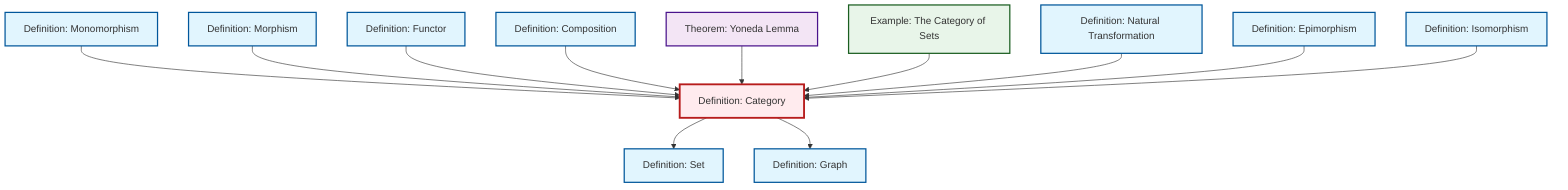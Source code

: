 graph TD
    classDef definition fill:#e1f5fe,stroke:#01579b,stroke-width:2px
    classDef theorem fill:#f3e5f5,stroke:#4a148c,stroke-width:2px
    classDef axiom fill:#fff3e0,stroke:#e65100,stroke-width:2px
    classDef example fill:#e8f5e9,stroke:#1b5e20,stroke-width:2px
    classDef current fill:#ffebee,stroke:#b71c1c,stroke-width:3px
    def-natural-transformation["Definition: Natural Transformation"]:::definition
    def-epimorphism["Definition: Epimorphism"]:::definition
    def-monomorphism["Definition: Monomorphism"]:::definition
    ex-set-category["Example: The Category of Sets"]:::example
    def-composition["Definition: Composition"]:::definition
    def-morphism["Definition: Morphism"]:::definition
    def-set["Definition: Set"]:::definition
    thm-yoneda["Theorem: Yoneda Lemma"]:::theorem
    def-category["Definition: Category"]:::definition
    def-isomorphism["Definition: Isomorphism"]:::definition
    def-graph["Definition: Graph"]:::definition
    def-functor["Definition: Functor"]:::definition
    def-monomorphism --> def-category
    def-morphism --> def-category
    def-functor --> def-category
    def-composition --> def-category
    thm-yoneda --> def-category
    ex-set-category --> def-category
    def-category --> def-set
    def-natural-transformation --> def-category
    def-epimorphism --> def-category
    def-category --> def-graph
    def-isomorphism --> def-category
    class def-category current